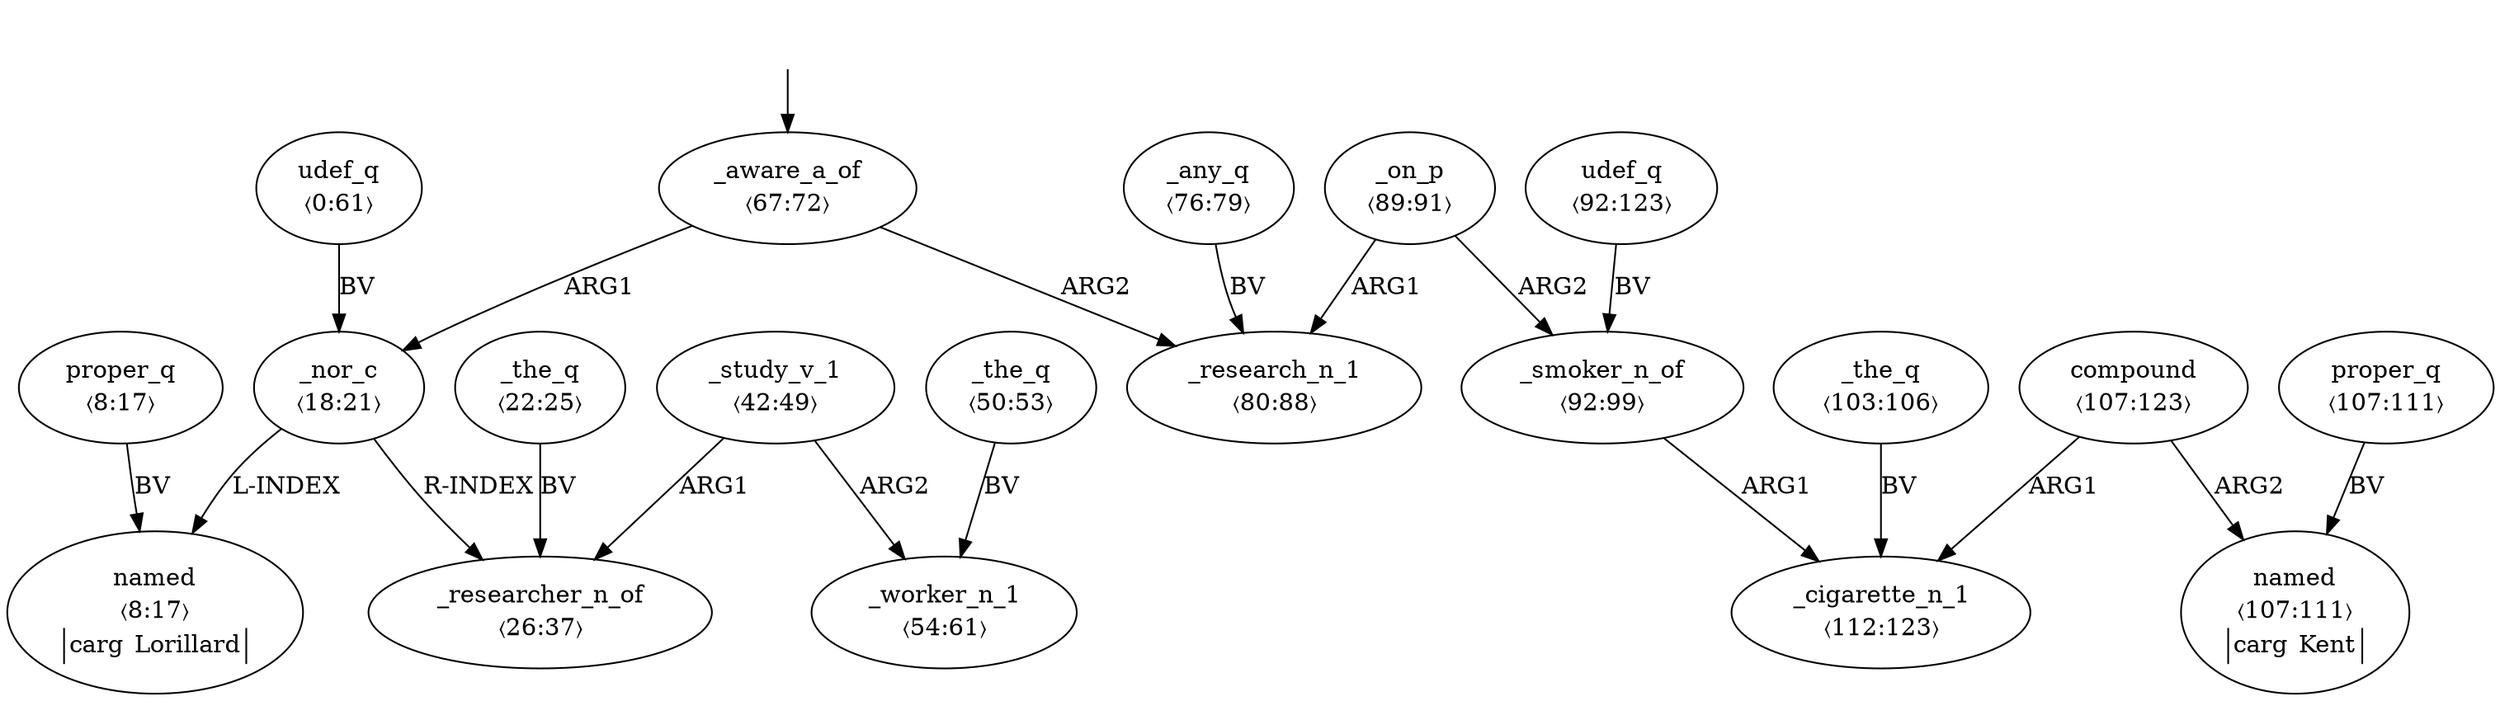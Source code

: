 digraph "20003008" {
  top [ style=invis ];
  top -> 9;
  0 [ label=<<table align="center" border="0" cellspacing="0"><tr><td colspan="2">udef_q</td></tr><tr><td colspan="2">〈0:61〉</td></tr></table>> ];
  1 [ label=<<table align="center" border="0" cellspacing="0"><tr><td colspan="2">proper_q</td></tr><tr><td colspan="2">〈8:17〉</td></tr></table>> ];
  2 [ label=<<table align="center" border="0" cellspacing="0"><tr><td colspan="2">named</td></tr><tr><td colspan="2">〈8:17〉</td></tr><tr><td sides="l" border="1" align="left">carg</td><td sides="r" border="1" align="left">Lorillard</td></tr></table>> ];
  3 [ label=<<table align="center" border="0" cellspacing="0"><tr><td colspan="2">_nor_c</td></tr><tr><td colspan="2">〈18:21〉</td></tr></table>> ];
  4 [ label=<<table align="center" border="0" cellspacing="0"><tr><td colspan="2">_the_q</td></tr><tr><td colspan="2">〈22:25〉</td></tr></table>> ];
  5 [ label=<<table align="center" border="0" cellspacing="0"><tr><td colspan="2">_researcher_n_of</td></tr><tr><td colspan="2">〈26:37〉</td></tr></table>> ];
  6 [ label=<<table align="center" border="0" cellspacing="0"><tr><td colspan="2">_study_v_1</td></tr><tr><td colspan="2">〈42:49〉</td></tr></table>> ];
  7 [ label=<<table align="center" border="0" cellspacing="0"><tr><td colspan="2">_the_q</td></tr><tr><td colspan="2">〈50:53〉</td></tr></table>> ];
  8 [ label=<<table align="center" border="0" cellspacing="0"><tr><td colspan="2">_worker_n_1</td></tr><tr><td colspan="2">〈54:61〉</td></tr></table>> ];
  9 [ label=<<table align="center" border="0" cellspacing="0"><tr><td colspan="2">_aware_a_of</td></tr><tr><td colspan="2">〈67:72〉</td></tr></table>> ];
  10 [ label=<<table align="center" border="0" cellspacing="0"><tr><td colspan="2">_any_q</td></tr><tr><td colspan="2">〈76:79〉</td></tr></table>> ];
  11 [ label=<<table align="center" border="0" cellspacing="0"><tr><td colspan="2">_research_n_1</td></tr><tr><td colspan="2">〈80:88〉</td></tr></table>> ];
  12 [ label=<<table align="center" border="0" cellspacing="0"><tr><td colspan="2">_on_p</td></tr><tr><td colspan="2">〈89:91〉</td></tr></table>> ];
  13 [ label=<<table align="center" border="0" cellspacing="0"><tr><td colspan="2">udef_q</td></tr><tr><td colspan="2">〈92:123〉</td></tr></table>> ];
  14 [ label=<<table align="center" border="0" cellspacing="0"><tr><td colspan="2">_smoker_n_of</td></tr><tr><td colspan="2">〈92:99〉</td></tr></table>> ];
  15 [ label=<<table align="center" border="0" cellspacing="0"><tr><td colspan="2">_the_q</td></tr><tr><td colspan="2">〈103:106〉</td></tr></table>> ];
  16 [ label=<<table align="center" border="0" cellspacing="0"><tr><td colspan="2">compound</td></tr><tr><td colspan="2">〈107:123〉</td></tr></table>> ];
  17 [ label=<<table align="center" border="0" cellspacing="0"><tr><td colspan="2">proper_q</td></tr><tr><td colspan="2">〈107:111〉</td></tr></table>> ];
  18 [ label=<<table align="center" border="0" cellspacing="0"><tr><td colspan="2">named</td></tr><tr><td colspan="2">〈107:111〉</td></tr><tr><td sides="l" border="1" align="left">carg</td><td sides="r" border="1" align="left">Kent</td></tr></table>> ];
  19 [ label=<<table align="center" border="0" cellspacing="0"><tr><td colspan="2">_cigarette_n_1</td></tr><tr><td colspan="2">〈112:123〉</td></tr></table>> ];
  3 -> 5 [ label="R-INDEX" ];
  9 -> 11 [ label="ARG2" ];
  0 -> 3 [ label="BV" ];
  16 -> 19 [ label="ARG1" ];
  14 -> 19 [ label="ARG1" ];
  12 -> 14 [ label="ARG2" ];
  17 -> 18 [ label="BV" ];
  15 -> 19 [ label="BV" ];
  12 -> 11 [ label="ARG1" ];
  6 -> 8 [ label="ARG2" ];
  6 -> 5 [ label="ARG1" ];
  7 -> 8 [ label="BV" ];
  4 -> 5 [ label="BV" ];
  3 -> 2 [ label="L-INDEX" ];
  9 -> 3 [ label="ARG1" ];
  16 -> 18 [ label="ARG2" ];
  10 -> 11 [ label="BV" ];
  13 -> 14 [ label="BV" ];
  1 -> 2 [ label="BV" ];
}

